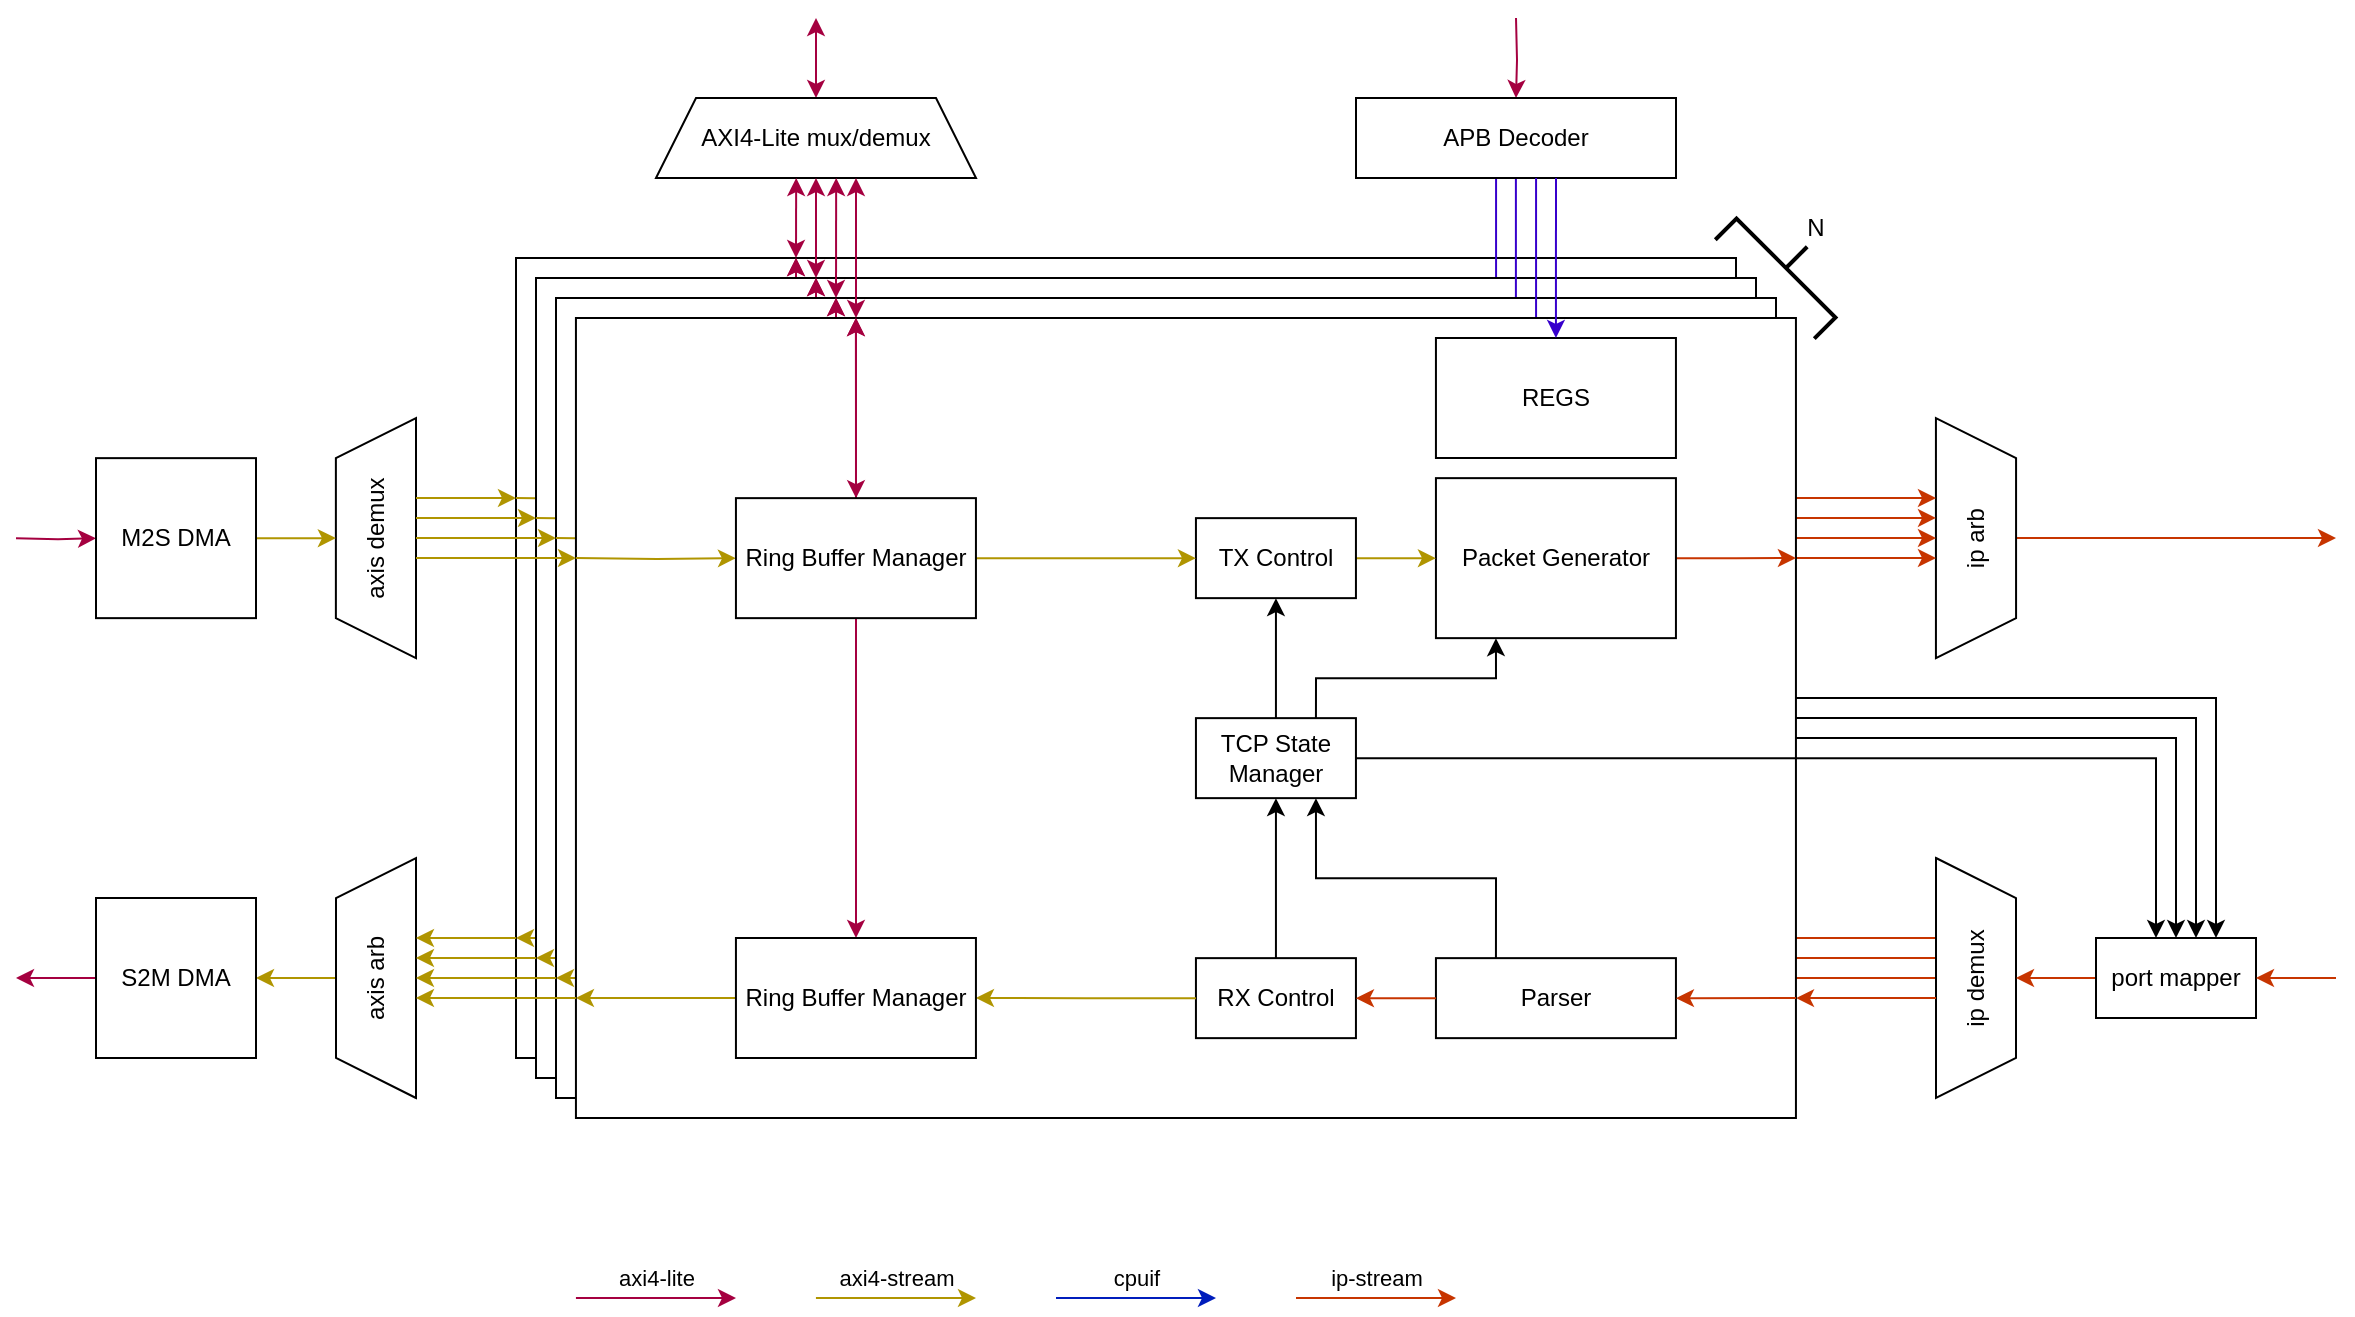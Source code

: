 <mxfile version="21.2.8" type="device">
  <diagram name="Page-1" id="8lX2gjxiGhIz8fm0OWgg">
    <mxGraphModel dx="2048" dy="822" grid="1" gridSize="10" guides="1" tooltips="1" connect="1" arrows="1" fold="1" page="1" pageScale="1" pageWidth="850" pageHeight="1100" math="0" shadow="0">
      <root>
        <mxCell id="0" />
        <mxCell id="1" parent="0" />
        <mxCell id="hUmURhrymKCytomf8O3q-317" value="" style="group;fillColor=default;" parent="1" vertex="1" connectable="0">
          <mxGeometry x="130" y="200" width="610" height="400" as="geometry" />
        </mxCell>
        <mxCell id="hUmURhrymKCytomf8O3q-318" value="" style="group;strokeColor=default;fillColor=none;container=0;" parent="hUmURhrymKCytomf8O3q-317" vertex="1" connectable="0">
          <mxGeometry width="610" height="400" as="geometry" />
        </mxCell>
        <mxCell id="hUmURhrymKCytomf8O3q-319" style="edgeStyle=orthogonalEdgeStyle;rounded=0;orthogonalLoop=1;jettySize=auto;html=1;fillColor=#d80073;strokeColor=#A50040;startArrow=classic;startFill=1;" parent="hUmURhrymKCytomf8O3q-317" source="hUmURhrymKCytomf8O3q-340" edge="1">
          <mxGeometry relative="1" as="geometry">
            <mxPoint x="140" as="targetPoint" />
          </mxGeometry>
        </mxCell>
        <mxCell id="hUmURhrymKCytomf8O3q-320" style="edgeStyle=orthogonalEdgeStyle;rounded=0;orthogonalLoop=1;jettySize=auto;html=1;fillColor=#d80073;strokeColor=#A50040;startArrow=classic;startFill=1;" parent="hUmURhrymKCytomf8O3q-317" source="hUmURhrymKCytomf8O3q-339" edge="1">
          <mxGeometry relative="1" as="geometry">
            <mxPoint x="140" as="targetPoint" />
            <Array as="points">
              <mxPoint x="140" y="110" />
              <mxPoint x="140" y="110" />
            </Array>
          </mxGeometry>
        </mxCell>
        <mxCell id="hUmURhrymKCytomf8O3q-321" style="edgeStyle=orthogonalEdgeStyle;rounded=0;orthogonalLoop=1;jettySize=auto;html=1;fillColor=#e3c800;strokeColor=#B09500;" parent="hUmURhrymKCytomf8O3q-317" target="hUmURhrymKCytomf8O3q-340" edge="1">
          <mxGeometry relative="1" as="geometry">
            <mxPoint y="120" as="sourcePoint" />
          </mxGeometry>
        </mxCell>
        <mxCell id="hUmURhrymKCytomf8O3q-322" style="edgeStyle=orthogonalEdgeStyle;rounded=0;orthogonalLoop=1;jettySize=auto;html=1;fillColor=#e3c800;strokeColor=#B09500;" parent="hUmURhrymKCytomf8O3q-317" source="hUmURhrymKCytomf8O3q-339" edge="1">
          <mxGeometry relative="1" as="geometry">
            <mxPoint y="340" as="targetPoint" />
          </mxGeometry>
        </mxCell>
        <mxCell id="hUmURhrymKCytomf8O3q-323" style="edgeStyle=orthogonalEdgeStyle;rounded=0;orthogonalLoop=1;jettySize=auto;html=1;fillColor=#fa6800;strokeColor=#C73500;movable=1;resizable=1;rotatable=1;deletable=1;editable=1;locked=0;connectable=1;" parent="hUmURhrymKCytomf8O3q-317" source="hUmURhrymKCytomf8O3q-324" edge="1">
          <mxGeometry relative="1" as="geometry">
            <mxPoint x="610" y="120" as="targetPoint" />
          </mxGeometry>
        </mxCell>
        <mxCell id="hUmURhrymKCytomf8O3q-324" value="Packet Generator" style="rounded=0;whiteSpace=wrap;html=1;movable=1;resizable=1;rotatable=1;deletable=1;editable=1;locked=0;connectable=1;container=0;" parent="hUmURhrymKCytomf8O3q-317" vertex="1">
          <mxGeometry x="430" y="80.07" width="120" height="80" as="geometry" />
        </mxCell>
        <mxCell id="hUmURhrymKCytomf8O3q-325" value="" style="edgeStyle=orthogonalEdgeStyle;rounded=0;orthogonalLoop=1;jettySize=auto;html=1;fillColor=#e3c800;strokeColor=#B09500;movable=1;resizable=1;rotatable=1;deletable=1;editable=1;locked=0;connectable=1;" parent="hUmURhrymKCytomf8O3q-317" source="hUmURhrymKCytomf8O3q-326" target="hUmURhrymKCytomf8O3q-324" edge="1">
          <mxGeometry relative="1" as="geometry" />
        </mxCell>
        <mxCell id="hUmURhrymKCytomf8O3q-326" value="TX Control" style="rounded=0;whiteSpace=wrap;html=1;movable=1;resizable=1;rotatable=1;deletable=1;editable=1;locked=0;connectable=1;container=0;" parent="hUmURhrymKCytomf8O3q-317" vertex="1">
          <mxGeometry x="310" y="100.07" width="80" height="40" as="geometry" />
        </mxCell>
        <mxCell id="hUmURhrymKCytomf8O3q-327" value="" style="edgeStyle=orthogonalEdgeStyle;rounded=0;orthogonalLoop=1;jettySize=auto;html=1;fillColor=#e3c800;strokeColor=#B09500;movable=1;resizable=1;rotatable=1;deletable=1;editable=1;locked=0;connectable=1;exitX=1;exitY=0.5;exitDx=0;exitDy=0;" parent="hUmURhrymKCytomf8O3q-317" source="hUmURhrymKCytomf8O3q-340" target="hUmURhrymKCytomf8O3q-326" edge="1">
          <mxGeometry relative="1" as="geometry">
            <mxPoint x="270.0" y="120.07" as="sourcePoint" />
          </mxGeometry>
        </mxCell>
        <mxCell id="hUmURhrymKCytomf8O3q-328" style="edgeStyle=orthogonalEdgeStyle;rounded=0;orthogonalLoop=1;jettySize=auto;html=1;entryX=0.5;entryY=1;entryDx=0;entryDy=0;movable=1;resizable=1;rotatable=1;deletable=1;editable=1;locked=0;connectable=1;" parent="hUmURhrymKCytomf8O3q-317" source="hUmURhrymKCytomf8O3q-330" target="hUmURhrymKCytomf8O3q-326" edge="1">
          <mxGeometry relative="1" as="geometry" />
        </mxCell>
        <mxCell id="hUmURhrymKCytomf8O3q-329" style="edgeStyle=orthogonalEdgeStyle;rounded=0;orthogonalLoop=1;jettySize=auto;html=1;exitX=0.75;exitY=0;exitDx=0;exitDy=0;entryX=0.25;entryY=1;entryDx=0;entryDy=0;movable=1;resizable=1;rotatable=1;deletable=1;editable=1;locked=0;connectable=1;" parent="hUmURhrymKCytomf8O3q-317" source="hUmURhrymKCytomf8O3q-330" target="hUmURhrymKCytomf8O3q-324" edge="1">
          <mxGeometry relative="1" as="geometry" />
        </mxCell>
        <mxCell id="hUmURhrymKCytomf8O3q-330" value="TCP State Manager" style="rounded=0;whiteSpace=wrap;html=1;movable=1;resizable=1;rotatable=1;deletable=1;editable=1;locked=0;connectable=1;container=0;" parent="hUmURhrymKCytomf8O3q-317" vertex="1">
          <mxGeometry x="310" y="200.07" width="80" height="40" as="geometry" />
        </mxCell>
        <mxCell id="hUmURhrymKCytomf8O3q-331" style="edgeStyle=orthogonalEdgeStyle;rounded=0;orthogonalLoop=1;jettySize=auto;html=1;exitX=0.25;exitY=0;exitDx=0;exitDy=0;entryX=1;entryY=0.5;entryDx=0;entryDy=0;movable=1;resizable=1;rotatable=1;deletable=1;editable=1;locked=0;connectable=1;" parent="hUmURhrymKCytomf8O3q-317" source="hUmURhrymKCytomf8O3q-332" target="hUmURhrymKCytomf8O3q-330" edge="1">
          <mxGeometry relative="1" as="geometry" />
        </mxCell>
        <mxCell id="hUmURhrymKCytomf8O3q-332" value="Parser" style="rounded=0;whiteSpace=wrap;html=1;movable=1;resizable=1;rotatable=1;deletable=1;editable=1;locked=0;connectable=1;container=0;" parent="hUmURhrymKCytomf8O3q-317" vertex="1">
          <mxGeometry x="430" y="320.07" width="120" height="40" as="geometry" />
        </mxCell>
        <mxCell id="hUmURhrymKCytomf8O3q-333" value="" style="endArrow=classic;html=1;rounded=0;entryX=1;entryY=0.5;entryDx=0;entryDy=0;fillColor=#fa6800;strokeColor=#C73500;movable=1;resizable=1;rotatable=1;deletable=1;editable=1;locked=0;connectable=1;" parent="hUmURhrymKCytomf8O3q-317" target="hUmURhrymKCytomf8O3q-332" edge="1">
          <mxGeometry width="50" height="50" relative="1" as="geometry">
            <mxPoint x="610" y="340" as="sourcePoint" />
            <mxPoint x="530" y="180.07" as="targetPoint" />
          </mxGeometry>
        </mxCell>
        <mxCell id="hUmURhrymKCytomf8O3q-334" style="edgeStyle=orthogonalEdgeStyle;rounded=0;orthogonalLoop=1;jettySize=auto;html=1;entryX=0.5;entryY=1;entryDx=0;entryDy=0;movable=1;resizable=1;rotatable=1;deletable=1;editable=1;locked=0;connectable=1;" parent="hUmURhrymKCytomf8O3q-317" source="hUmURhrymKCytomf8O3q-335" target="hUmURhrymKCytomf8O3q-330" edge="1">
          <mxGeometry relative="1" as="geometry" />
        </mxCell>
        <mxCell id="hUmURhrymKCytomf8O3q-335" value="RX Control" style="rounded=0;whiteSpace=wrap;html=1;movable=1;resizable=1;rotatable=1;deletable=1;editable=1;locked=0;connectable=1;container=0;" parent="hUmURhrymKCytomf8O3q-317" vertex="1">
          <mxGeometry x="310" y="320.07" width="80" height="40" as="geometry" />
        </mxCell>
        <mxCell id="hUmURhrymKCytomf8O3q-336" value="" style="edgeStyle=orthogonalEdgeStyle;rounded=0;orthogonalLoop=1;jettySize=auto;html=1;fillColor=#fa6800;strokeColor=#C73500;movable=1;resizable=1;rotatable=1;deletable=1;editable=1;locked=0;connectable=1;" parent="hUmURhrymKCytomf8O3q-317" source="hUmURhrymKCytomf8O3q-332" target="hUmURhrymKCytomf8O3q-335" edge="1">
          <mxGeometry relative="1" as="geometry" />
        </mxCell>
        <mxCell id="hUmURhrymKCytomf8O3q-337" value="" style="edgeStyle=orthogonalEdgeStyle;rounded=0;orthogonalLoop=1;jettySize=auto;html=1;fillColor=#e3c800;strokeColor=#B09500;movable=1;resizable=1;rotatable=1;deletable=1;editable=1;locked=0;connectable=1;entryX=1;entryY=0.5;entryDx=0;entryDy=0;" parent="hUmURhrymKCytomf8O3q-317" source="hUmURhrymKCytomf8O3q-335" target="hUmURhrymKCytomf8O3q-339" edge="1">
          <mxGeometry relative="1" as="geometry">
            <mxPoint x="270.0" y="340.07" as="targetPoint" />
          </mxGeometry>
        </mxCell>
        <mxCell id="hUmURhrymKCytomf8O3q-338" value="REGS" style="rounded=0;whiteSpace=wrap;html=1;movable=1;resizable=1;rotatable=1;deletable=1;editable=1;locked=0;connectable=1;container=0;" parent="hUmURhrymKCytomf8O3q-317" vertex="1">
          <mxGeometry x="290" y="20.07" width="120" height="60" as="geometry" />
        </mxCell>
        <mxCell id="hUmURhrymKCytomf8O3q-339" value="Ring Buffer Manager" style="rounded=0;whiteSpace=wrap;html=1;container=0;" parent="hUmURhrymKCytomf8O3q-317" vertex="1">
          <mxGeometry x="80" y="310" width="120" height="60" as="geometry" />
        </mxCell>
        <mxCell id="hUmURhrymKCytomf8O3q-340" value="Ring Buffer Manager" style="rounded=0;whiteSpace=wrap;html=1;container=0;" parent="hUmURhrymKCytomf8O3q-317" vertex="1">
          <mxGeometry x="80" y="90.07" width="120" height="60" as="geometry" />
        </mxCell>
        <mxCell id="hUmURhrymKCytomf8O3q-348" style="edgeStyle=orthogonalEdgeStyle;rounded=0;orthogonalLoop=1;jettySize=auto;html=1;entryX=0.625;entryY=1;entryDx=0;entryDy=0;entryPerimeter=0;startArrow=classic;startFill=1;endArrow=none;endFill=0;fillColor=#6a00ff;strokeColor=#3700CC;" parent="1" edge="1">
          <mxGeometry relative="1" as="geometry">
            <mxPoint x="620.03" y="160" as="targetPoint" />
            <mxPoint x="620.03" y="250" as="sourcePoint" />
          </mxGeometry>
        </mxCell>
        <mxCell id="hUmURhrymKCytomf8O3q-293" value="" style="group;fillColor=default;" parent="1" vertex="1" connectable="0">
          <mxGeometry x="140" y="210" width="610" height="400" as="geometry" />
        </mxCell>
        <mxCell id="hUmURhrymKCytomf8O3q-294" value="" style="group;strokeColor=default;fillColor=none;container=0;" parent="hUmURhrymKCytomf8O3q-293" vertex="1" connectable="0">
          <mxGeometry width="610" height="400" as="geometry" />
        </mxCell>
        <mxCell id="hUmURhrymKCytomf8O3q-295" style="edgeStyle=orthogonalEdgeStyle;rounded=0;orthogonalLoop=1;jettySize=auto;html=1;fillColor=#d80073;strokeColor=#A50040;startArrow=classic;startFill=1;" parent="hUmURhrymKCytomf8O3q-293" source="hUmURhrymKCytomf8O3q-316" edge="1">
          <mxGeometry relative="1" as="geometry">
            <mxPoint x="140" as="targetPoint" />
          </mxGeometry>
        </mxCell>
        <mxCell id="hUmURhrymKCytomf8O3q-296" style="edgeStyle=orthogonalEdgeStyle;rounded=0;orthogonalLoop=1;jettySize=auto;html=1;fillColor=#d80073;strokeColor=#A50040;startArrow=classic;startFill=1;" parent="hUmURhrymKCytomf8O3q-293" source="hUmURhrymKCytomf8O3q-315" edge="1">
          <mxGeometry relative="1" as="geometry">
            <mxPoint x="140" as="targetPoint" />
            <Array as="points">
              <mxPoint x="140" y="110" />
              <mxPoint x="140" y="110" />
            </Array>
          </mxGeometry>
        </mxCell>
        <mxCell id="hUmURhrymKCytomf8O3q-297" style="edgeStyle=orthogonalEdgeStyle;rounded=0;orthogonalLoop=1;jettySize=auto;html=1;fillColor=#e3c800;strokeColor=#B09500;" parent="hUmURhrymKCytomf8O3q-293" target="hUmURhrymKCytomf8O3q-316" edge="1">
          <mxGeometry relative="1" as="geometry">
            <mxPoint y="120" as="sourcePoint" />
          </mxGeometry>
        </mxCell>
        <mxCell id="hUmURhrymKCytomf8O3q-298" style="edgeStyle=orthogonalEdgeStyle;rounded=0;orthogonalLoop=1;jettySize=auto;html=1;fillColor=#e3c800;strokeColor=#B09500;" parent="hUmURhrymKCytomf8O3q-293" source="hUmURhrymKCytomf8O3q-315" edge="1">
          <mxGeometry relative="1" as="geometry">
            <mxPoint y="340" as="targetPoint" />
          </mxGeometry>
        </mxCell>
        <mxCell id="hUmURhrymKCytomf8O3q-299" style="edgeStyle=orthogonalEdgeStyle;rounded=0;orthogonalLoop=1;jettySize=auto;html=1;fillColor=#fa6800;strokeColor=#C73500;movable=1;resizable=1;rotatable=1;deletable=1;editable=1;locked=0;connectable=1;" parent="hUmURhrymKCytomf8O3q-293" source="hUmURhrymKCytomf8O3q-300" edge="1">
          <mxGeometry relative="1" as="geometry">
            <mxPoint x="610" y="120" as="targetPoint" />
          </mxGeometry>
        </mxCell>
        <mxCell id="hUmURhrymKCytomf8O3q-300" value="Packet Generator" style="rounded=0;whiteSpace=wrap;html=1;movable=1;resizable=1;rotatable=1;deletable=1;editable=1;locked=0;connectable=1;container=0;" parent="hUmURhrymKCytomf8O3q-293" vertex="1">
          <mxGeometry x="430" y="80.07" width="120" height="80" as="geometry" />
        </mxCell>
        <mxCell id="hUmURhrymKCytomf8O3q-301" value="" style="edgeStyle=orthogonalEdgeStyle;rounded=0;orthogonalLoop=1;jettySize=auto;html=1;fillColor=#e3c800;strokeColor=#B09500;movable=1;resizable=1;rotatable=1;deletable=1;editable=1;locked=0;connectable=1;" parent="hUmURhrymKCytomf8O3q-293" source="hUmURhrymKCytomf8O3q-302" target="hUmURhrymKCytomf8O3q-300" edge="1">
          <mxGeometry relative="1" as="geometry" />
        </mxCell>
        <mxCell id="hUmURhrymKCytomf8O3q-302" value="TX Control" style="rounded=0;whiteSpace=wrap;html=1;movable=1;resizable=1;rotatable=1;deletable=1;editable=1;locked=0;connectable=1;container=0;" parent="hUmURhrymKCytomf8O3q-293" vertex="1">
          <mxGeometry x="310" y="100.07" width="80" height="40" as="geometry" />
        </mxCell>
        <mxCell id="hUmURhrymKCytomf8O3q-303" value="" style="edgeStyle=orthogonalEdgeStyle;rounded=0;orthogonalLoop=1;jettySize=auto;html=1;fillColor=#e3c800;strokeColor=#B09500;movable=1;resizable=1;rotatable=1;deletable=1;editable=1;locked=0;connectable=1;exitX=1;exitY=0.5;exitDx=0;exitDy=0;" parent="hUmURhrymKCytomf8O3q-293" source="hUmURhrymKCytomf8O3q-316" target="hUmURhrymKCytomf8O3q-302" edge="1">
          <mxGeometry relative="1" as="geometry">
            <mxPoint x="270.0" y="120.07" as="sourcePoint" />
          </mxGeometry>
        </mxCell>
        <mxCell id="hUmURhrymKCytomf8O3q-304" style="edgeStyle=orthogonalEdgeStyle;rounded=0;orthogonalLoop=1;jettySize=auto;html=1;entryX=0.5;entryY=1;entryDx=0;entryDy=0;movable=1;resizable=1;rotatable=1;deletable=1;editable=1;locked=0;connectable=1;" parent="hUmURhrymKCytomf8O3q-293" source="hUmURhrymKCytomf8O3q-306" target="hUmURhrymKCytomf8O3q-302" edge="1">
          <mxGeometry relative="1" as="geometry" />
        </mxCell>
        <mxCell id="hUmURhrymKCytomf8O3q-305" style="edgeStyle=orthogonalEdgeStyle;rounded=0;orthogonalLoop=1;jettySize=auto;html=1;exitX=0.75;exitY=0;exitDx=0;exitDy=0;entryX=0.25;entryY=1;entryDx=0;entryDy=0;movable=1;resizable=1;rotatable=1;deletable=1;editable=1;locked=0;connectable=1;" parent="hUmURhrymKCytomf8O3q-293" source="hUmURhrymKCytomf8O3q-306" target="hUmURhrymKCytomf8O3q-300" edge="1">
          <mxGeometry relative="1" as="geometry" />
        </mxCell>
        <mxCell id="hUmURhrymKCytomf8O3q-306" value="TCP State Manager" style="rounded=0;whiteSpace=wrap;html=1;movable=1;resizable=1;rotatable=1;deletable=1;editable=1;locked=0;connectable=1;container=0;" parent="hUmURhrymKCytomf8O3q-293" vertex="1">
          <mxGeometry x="310" y="200.07" width="80" height="40" as="geometry" />
        </mxCell>
        <mxCell id="hUmURhrymKCytomf8O3q-307" style="edgeStyle=orthogonalEdgeStyle;rounded=0;orthogonalLoop=1;jettySize=auto;html=1;exitX=0.25;exitY=0;exitDx=0;exitDy=0;entryX=1;entryY=0.5;entryDx=0;entryDy=0;movable=1;resizable=1;rotatable=1;deletable=1;editable=1;locked=0;connectable=1;" parent="hUmURhrymKCytomf8O3q-293" source="hUmURhrymKCytomf8O3q-308" target="hUmURhrymKCytomf8O3q-306" edge="1">
          <mxGeometry relative="1" as="geometry" />
        </mxCell>
        <mxCell id="hUmURhrymKCytomf8O3q-308" value="Parser" style="rounded=0;whiteSpace=wrap;html=1;movable=1;resizable=1;rotatable=1;deletable=1;editable=1;locked=0;connectable=1;container=0;" parent="hUmURhrymKCytomf8O3q-293" vertex="1">
          <mxGeometry x="430" y="320.07" width="120" height="40" as="geometry" />
        </mxCell>
        <mxCell id="hUmURhrymKCytomf8O3q-309" value="" style="endArrow=classic;html=1;rounded=0;entryX=1;entryY=0.5;entryDx=0;entryDy=0;fillColor=#fa6800;strokeColor=#C73500;movable=1;resizable=1;rotatable=1;deletable=1;editable=1;locked=0;connectable=1;" parent="hUmURhrymKCytomf8O3q-293" target="hUmURhrymKCytomf8O3q-308" edge="1">
          <mxGeometry width="50" height="50" relative="1" as="geometry">
            <mxPoint x="610" y="340" as="sourcePoint" />
            <mxPoint x="530" y="180.07" as="targetPoint" />
          </mxGeometry>
        </mxCell>
        <mxCell id="hUmURhrymKCytomf8O3q-310" style="edgeStyle=orthogonalEdgeStyle;rounded=0;orthogonalLoop=1;jettySize=auto;html=1;entryX=0.5;entryY=1;entryDx=0;entryDy=0;movable=1;resizable=1;rotatable=1;deletable=1;editable=1;locked=0;connectable=1;" parent="hUmURhrymKCytomf8O3q-293" source="hUmURhrymKCytomf8O3q-311" target="hUmURhrymKCytomf8O3q-306" edge="1">
          <mxGeometry relative="1" as="geometry" />
        </mxCell>
        <mxCell id="hUmURhrymKCytomf8O3q-311" value="RX Control" style="rounded=0;whiteSpace=wrap;html=1;movable=1;resizable=1;rotatable=1;deletable=1;editable=1;locked=0;connectable=1;container=0;" parent="hUmURhrymKCytomf8O3q-293" vertex="1">
          <mxGeometry x="310" y="320.07" width="80" height="40" as="geometry" />
        </mxCell>
        <mxCell id="hUmURhrymKCytomf8O3q-312" value="" style="edgeStyle=orthogonalEdgeStyle;rounded=0;orthogonalLoop=1;jettySize=auto;html=1;fillColor=#fa6800;strokeColor=#C73500;movable=1;resizable=1;rotatable=1;deletable=1;editable=1;locked=0;connectable=1;" parent="hUmURhrymKCytomf8O3q-293" source="hUmURhrymKCytomf8O3q-308" target="hUmURhrymKCytomf8O3q-311" edge="1">
          <mxGeometry relative="1" as="geometry" />
        </mxCell>
        <mxCell id="hUmURhrymKCytomf8O3q-313" value="" style="edgeStyle=orthogonalEdgeStyle;rounded=0;orthogonalLoop=1;jettySize=auto;html=1;fillColor=#e3c800;strokeColor=#B09500;movable=1;resizable=1;rotatable=1;deletable=1;editable=1;locked=0;connectable=1;entryX=1;entryY=0.5;entryDx=0;entryDy=0;" parent="hUmURhrymKCytomf8O3q-293" source="hUmURhrymKCytomf8O3q-311" target="hUmURhrymKCytomf8O3q-315" edge="1">
          <mxGeometry relative="1" as="geometry">
            <mxPoint x="270.0" y="340.07" as="targetPoint" />
          </mxGeometry>
        </mxCell>
        <mxCell id="hUmURhrymKCytomf8O3q-314" value="REGS" style="rounded=0;whiteSpace=wrap;html=1;movable=1;resizable=1;rotatable=1;deletable=1;editable=1;locked=0;connectable=1;container=0;" parent="hUmURhrymKCytomf8O3q-293" vertex="1">
          <mxGeometry x="290" y="20.07" width="120" height="60" as="geometry" />
        </mxCell>
        <mxCell id="hUmURhrymKCytomf8O3q-315" value="Ring Buffer Manager" style="rounded=0;whiteSpace=wrap;html=1;container=0;" parent="hUmURhrymKCytomf8O3q-293" vertex="1">
          <mxGeometry x="80" y="310" width="120" height="60" as="geometry" />
        </mxCell>
        <mxCell id="hUmURhrymKCytomf8O3q-316" value="Ring Buffer Manager" style="rounded=0;whiteSpace=wrap;html=1;container=0;" parent="hUmURhrymKCytomf8O3q-293" vertex="1">
          <mxGeometry x="80" y="90.07" width="120" height="60" as="geometry" />
        </mxCell>
        <mxCell id="hUmURhrymKCytomf8O3q-347" style="edgeStyle=orthogonalEdgeStyle;rounded=0;orthogonalLoop=1;jettySize=auto;html=1;entryX=0.625;entryY=1;entryDx=0;entryDy=0;entryPerimeter=0;startArrow=classic;startFill=1;endArrow=none;endFill=0;fillColor=#6a00ff;strokeColor=#3700CC;" parent="1" edge="1">
          <mxGeometry relative="1" as="geometry">
            <mxPoint x="629.95" y="160" as="targetPoint" />
            <mxPoint x="629.95" y="250" as="sourcePoint" />
          </mxGeometry>
        </mxCell>
        <mxCell id="hUmURhrymKCytomf8O3q-269" value="" style="group;fillColor=default;" parent="1" vertex="1" connectable="0">
          <mxGeometry x="150" y="220" width="610" height="400" as="geometry" />
        </mxCell>
        <mxCell id="hUmURhrymKCytomf8O3q-270" value="" style="group;strokeColor=default;fillColor=none;container=0;" parent="hUmURhrymKCytomf8O3q-269" vertex="1" connectable="0">
          <mxGeometry width="610" height="400" as="geometry" />
        </mxCell>
        <mxCell id="hUmURhrymKCytomf8O3q-271" style="edgeStyle=orthogonalEdgeStyle;rounded=0;orthogonalLoop=1;jettySize=auto;html=1;fillColor=#d80073;strokeColor=#A50040;startArrow=classic;startFill=1;" parent="hUmURhrymKCytomf8O3q-269" source="hUmURhrymKCytomf8O3q-292" edge="1">
          <mxGeometry relative="1" as="geometry">
            <mxPoint x="140" as="targetPoint" />
          </mxGeometry>
        </mxCell>
        <mxCell id="hUmURhrymKCytomf8O3q-272" style="edgeStyle=orthogonalEdgeStyle;rounded=0;orthogonalLoop=1;jettySize=auto;html=1;fillColor=#d80073;strokeColor=#A50040;startArrow=classic;startFill=1;" parent="hUmURhrymKCytomf8O3q-269" source="hUmURhrymKCytomf8O3q-291" edge="1">
          <mxGeometry relative="1" as="geometry">
            <mxPoint x="140" as="targetPoint" />
            <Array as="points">
              <mxPoint x="140" y="110" />
              <mxPoint x="140" y="110" />
            </Array>
          </mxGeometry>
        </mxCell>
        <mxCell id="hUmURhrymKCytomf8O3q-273" style="edgeStyle=orthogonalEdgeStyle;rounded=0;orthogonalLoop=1;jettySize=auto;html=1;fillColor=#e3c800;strokeColor=#B09500;" parent="hUmURhrymKCytomf8O3q-269" target="hUmURhrymKCytomf8O3q-292" edge="1">
          <mxGeometry relative="1" as="geometry">
            <mxPoint y="120" as="sourcePoint" />
          </mxGeometry>
        </mxCell>
        <mxCell id="hUmURhrymKCytomf8O3q-274" style="edgeStyle=orthogonalEdgeStyle;rounded=0;orthogonalLoop=1;jettySize=auto;html=1;fillColor=#e3c800;strokeColor=#B09500;" parent="hUmURhrymKCytomf8O3q-269" source="hUmURhrymKCytomf8O3q-291" edge="1">
          <mxGeometry relative="1" as="geometry">
            <mxPoint y="340" as="targetPoint" />
          </mxGeometry>
        </mxCell>
        <mxCell id="hUmURhrymKCytomf8O3q-275" style="edgeStyle=orthogonalEdgeStyle;rounded=0;orthogonalLoop=1;jettySize=auto;html=1;fillColor=#fa6800;strokeColor=#C73500;movable=1;resizable=1;rotatable=1;deletable=1;editable=1;locked=0;connectable=1;" parent="hUmURhrymKCytomf8O3q-269" source="hUmURhrymKCytomf8O3q-276" edge="1">
          <mxGeometry relative="1" as="geometry">
            <mxPoint x="610" y="120" as="targetPoint" />
          </mxGeometry>
        </mxCell>
        <mxCell id="hUmURhrymKCytomf8O3q-276" value="Packet Generator" style="rounded=0;whiteSpace=wrap;html=1;movable=1;resizable=1;rotatable=1;deletable=1;editable=1;locked=0;connectable=1;container=0;" parent="hUmURhrymKCytomf8O3q-269" vertex="1">
          <mxGeometry x="430" y="80.07" width="120" height="80" as="geometry" />
        </mxCell>
        <mxCell id="hUmURhrymKCytomf8O3q-277" value="" style="edgeStyle=orthogonalEdgeStyle;rounded=0;orthogonalLoop=1;jettySize=auto;html=1;fillColor=#e3c800;strokeColor=#B09500;movable=1;resizable=1;rotatable=1;deletable=1;editable=1;locked=0;connectable=1;" parent="hUmURhrymKCytomf8O3q-269" source="hUmURhrymKCytomf8O3q-278" target="hUmURhrymKCytomf8O3q-276" edge="1">
          <mxGeometry relative="1" as="geometry" />
        </mxCell>
        <mxCell id="hUmURhrymKCytomf8O3q-278" value="TX Control" style="rounded=0;whiteSpace=wrap;html=1;movable=1;resizable=1;rotatable=1;deletable=1;editable=1;locked=0;connectable=1;container=0;" parent="hUmURhrymKCytomf8O3q-269" vertex="1">
          <mxGeometry x="310" y="100.07" width="80" height="40" as="geometry" />
        </mxCell>
        <mxCell id="hUmURhrymKCytomf8O3q-279" value="" style="edgeStyle=orthogonalEdgeStyle;rounded=0;orthogonalLoop=1;jettySize=auto;html=1;fillColor=#e3c800;strokeColor=#B09500;movable=1;resizable=1;rotatable=1;deletable=1;editable=1;locked=0;connectable=1;exitX=1;exitY=0.5;exitDx=0;exitDy=0;" parent="hUmURhrymKCytomf8O3q-269" source="hUmURhrymKCytomf8O3q-292" target="hUmURhrymKCytomf8O3q-278" edge="1">
          <mxGeometry relative="1" as="geometry">
            <mxPoint x="270.0" y="120.07" as="sourcePoint" />
          </mxGeometry>
        </mxCell>
        <mxCell id="hUmURhrymKCytomf8O3q-280" style="edgeStyle=orthogonalEdgeStyle;rounded=0;orthogonalLoop=1;jettySize=auto;html=1;entryX=0.5;entryY=1;entryDx=0;entryDy=0;movable=1;resizable=1;rotatable=1;deletable=1;editable=1;locked=0;connectable=1;" parent="hUmURhrymKCytomf8O3q-269" source="hUmURhrymKCytomf8O3q-282" target="hUmURhrymKCytomf8O3q-278" edge="1">
          <mxGeometry relative="1" as="geometry" />
        </mxCell>
        <mxCell id="hUmURhrymKCytomf8O3q-281" style="edgeStyle=orthogonalEdgeStyle;rounded=0;orthogonalLoop=1;jettySize=auto;html=1;exitX=0.75;exitY=0;exitDx=0;exitDy=0;entryX=0.25;entryY=1;entryDx=0;entryDy=0;movable=1;resizable=1;rotatable=1;deletable=1;editable=1;locked=0;connectable=1;" parent="hUmURhrymKCytomf8O3q-269" source="hUmURhrymKCytomf8O3q-282" target="hUmURhrymKCytomf8O3q-276" edge="1">
          <mxGeometry relative="1" as="geometry" />
        </mxCell>
        <mxCell id="hUmURhrymKCytomf8O3q-282" value="TCP State Manager" style="rounded=0;whiteSpace=wrap;html=1;movable=1;resizable=1;rotatable=1;deletable=1;editable=1;locked=0;connectable=1;container=0;" parent="hUmURhrymKCytomf8O3q-269" vertex="1">
          <mxGeometry x="310" y="200.07" width="80" height="40" as="geometry" />
        </mxCell>
        <mxCell id="hUmURhrymKCytomf8O3q-283" style="edgeStyle=orthogonalEdgeStyle;rounded=0;orthogonalLoop=1;jettySize=auto;html=1;exitX=0.25;exitY=0;exitDx=0;exitDy=0;entryX=1;entryY=0.5;entryDx=0;entryDy=0;movable=1;resizable=1;rotatable=1;deletable=1;editable=1;locked=0;connectable=1;" parent="hUmURhrymKCytomf8O3q-269" source="hUmURhrymKCytomf8O3q-284" target="hUmURhrymKCytomf8O3q-282" edge="1">
          <mxGeometry relative="1" as="geometry" />
        </mxCell>
        <mxCell id="hUmURhrymKCytomf8O3q-284" value="Parser" style="rounded=0;whiteSpace=wrap;html=1;movable=1;resizable=1;rotatable=1;deletable=1;editable=1;locked=0;connectable=1;container=0;" parent="hUmURhrymKCytomf8O3q-269" vertex="1">
          <mxGeometry x="430" y="320.07" width="120" height="40" as="geometry" />
        </mxCell>
        <mxCell id="hUmURhrymKCytomf8O3q-285" value="" style="endArrow=classic;html=1;rounded=0;entryX=1;entryY=0.5;entryDx=0;entryDy=0;fillColor=#fa6800;strokeColor=#C73500;movable=1;resizable=1;rotatable=1;deletable=1;editable=1;locked=0;connectable=1;" parent="hUmURhrymKCytomf8O3q-269" target="hUmURhrymKCytomf8O3q-284" edge="1">
          <mxGeometry width="50" height="50" relative="1" as="geometry">
            <mxPoint x="610" y="340" as="sourcePoint" />
            <mxPoint x="530" y="180.07" as="targetPoint" />
          </mxGeometry>
        </mxCell>
        <mxCell id="hUmURhrymKCytomf8O3q-286" style="edgeStyle=orthogonalEdgeStyle;rounded=0;orthogonalLoop=1;jettySize=auto;html=1;entryX=0.5;entryY=1;entryDx=0;entryDy=0;movable=1;resizable=1;rotatable=1;deletable=1;editable=1;locked=0;connectable=1;" parent="hUmURhrymKCytomf8O3q-269" source="hUmURhrymKCytomf8O3q-287" target="hUmURhrymKCytomf8O3q-282" edge="1">
          <mxGeometry relative="1" as="geometry" />
        </mxCell>
        <mxCell id="hUmURhrymKCytomf8O3q-287" value="RX Control" style="rounded=0;whiteSpace=wrap;html=1;movable=1;resizable=1;rotatable=1;deletable=1;editable=1;locked=0;connectable=1;container=0;" parent="hUmURhrymKCytomf8O3q-269" vertex="1">
          <mxGeometry x="310" y="320.07" width="80" height="40" as="geometry" />
        </mxCell>
        <mxCell id="hUmURhrymKCytomf8O3q-288" value="" style="edgeStyle=orthogonalEdgeStyle;rounded=0;orthogonalLoop=1;jettySize=auto;html=1;fillColor=#fa6800;strokeColor=#C73500;movable=1;resizable=1;rotatable=1;deletable=1;editable=1;locked=0;connectable=1;" parent="hUmURhrymKCytomf8O3q-269" source="hUmURhrymKCytomf8O3q-284" target="hUmURhrymKCytomf8O3q-287" edge="1">
          <mxGeometry relative="1" as="geometry" />
        </mxCell>
        <mxCell id="hUmURhrymKCytomf8O3q-289" value="" style="edgeStyle=orthogonalEdgeStyle;rounded=0;orthogonalLoop=1;jettySize=auto;html=1;fillColor=#e3c800;strokeColor=#B09500;movable=1;resizable=1;rotatable=1;deletable=1;editable=1;locked=0;connectable=1;entryX=1;entryY=0.5;entryDx=0;entryDy=0;" parent="hUmURhrymKCytomf8O3q-269" source="hUmURhrymKCytomf8O3q-287" target="hUmURhrymKCytomf8O3q-291" edge="1">
          <mxGeometry relative="1" as="geometry">
            <mxPoint x="270.0" y="340.07" as="targetPoint" />
          </mxGeometry>
        </mxCell>
        <mxCell id="hUmURhrymKCytomf8O3q-290" value="REGS" style="rounded=0;whiteSpace=wrap;html=1;movable=1;resizable=1;rotatable=1;deletable=1;editable=1;locked=0;connectable=1;container=0;" parent="hUmURhrymKCytomf8O3q-269" vertex="1">
          <mxGeometry x="290" y="20.07" width="120" height="60" as="geometry" />
        </mxCell>
        <mxCell id="hUmURhrymKCytomf8O3q-291" value="Ring Buffer Manager" style="rounded=0;whiteSpace=wrap;html=1;container=0;" parent="hUmURhrymKCytomf8O3q-269" vertex="1">
          <mxGeometry x="80" y="310" width="120" height="60" as="geometry" />
        </mxCell>
        <mxCell id="hUmURhrymKCytomf8O3q-292" value="Ring Buffer Manager" style="rounded=0;whiteSpace=wrap;html=1;container=0;" parent="hUmURhrymKCytomf8O3q-269" vertex="1">
          <mxGeometry x="80" y="90.07" width="120" height="60" as="geometry" />
        </mxCell>
        <mxCell id="wy1xcPKCa-p-PBI3JPLa-142" value="" style="endArrow=none;html=1;rounded=0;entryX=0.667;entryY=1;entryDx=0;entryDy=0;entryPerimeter=0;startArrow=classic;startFill=1;endFill=0;fillColor=#fa6800;strokeColor=#C73500;exitX=0.333;exitY=0.999;exitDx=0;exitDy=0;exitPerimeter=0;" parent="1" edge="1">
          <mxGeometry width="50" height="50" relative="1" as="geometry">
            <mxPoint x="740.0" y="540.028" as="sourcePoint" />
            <mxPoint x="840.0" y="539.998" as="targetPoint" />
          </mxGeometry>
        </mxCell>
        <mxCell id="wy1xcPKCa-p-PBI3JPLa-143" value="" style="endArrow=none;html=1;rounded=0;entryX=0.584;entryY=1;entryDx=0;entryDy=0;entryPerimeter=0;startArrow=classic;startFill=1;endFill=0;fillColor=#fa6800;strokeColor=#C73500;exitX=0.416;exitY=0.999;exitDx=0;exitDy=0;exitPerimeter=0;" parent="1" edge="1">
          <mxGeometry width="50" height="50" relative="1" as="geometry">
            <mxPoint x="750.0" y="550.028" as="sourcePoint" />
            <mxPoint x="840.0" y="549.998" as="targetPoint" />
          </mxGeometry>
        </mxCell>
        <mxCell id="wy1xcPKCa-p-PBI3JPLa-144" value="" style="endArrow=none;html=1;rounded=0;entryX=0.5;entryY=1;entryDx=0;entryDy=0;startArrow=classic;startFill=1;endFill=0;fillColor=#fa6800;strokeColor=#C73500;" parent="1" edge="1">
          <mxGeometry width="50" height="50" relative="1" as="geometry">
            <mxPoint x="760" y="560" as="sourcePoint" />
            <mxPoint x="840" y="560" as="targetPoint" />
          </mxGeometry>
        </mxCell>
        <mxCell id="hUmURhrymKCytomf8O3q-360" style="edgeStyle=orthogonalEdgeStyle;rounded=0;orthogonalLoop=1;jettySize=auto;html=1;fillColor=#d80073;strokeColor=#A50040;" parent="1" target="wy1xcPKCa-p-PBI3JPLa-122" edge="1">
          <mxGeometry relative="1" as="geometry">
            <mxPoint x="630" y="80" as="sourcePoint" />
          </mxGeometry>
        </mxCell>
        <mxCell id="wy1xcPKCa-p-PBI3JPLa-122" value="APB Decoder" style="rounded=0;whiteSpace=wrap;html=1;" parent="1" vertex="1">
          <mxGeometry x="550" y="120" width="160" height="40" as="geometry" />
        </mxCell>
        <mxCell id="wy1xcPKCa-p-PBI3JPLa-129" value="" style="strokeWidth=2;html=1;shape=mxgraph.flowchart.annotation_2;align=left;labelPosition=right;pointerEvents=1;rotation=135;" parent="1" vertex="1">
          <mxGeometry x="750" y="170" width="30" height="70" as="geometry" />
        </mxCell>
        <mxCell id="wy1xcPKCa-p-PBI3JPLa-130" value="N" style="text;html=1;strokeColor=none;fillColor=none;align=center;verticalAlign=middle;whiteSpace=wrap;rounded=0;" parent="1" vertex="1">
          <mxGeometry x="750" y="170" width="60" height="30" as="geometry" />
        </mxCell>
        <mxCell id="wy1xcPKCa-p-PBI3JPLa-170" style="edgeStyle=orthogonalEdgeStyle;rounded=0;orthogonalLoop=1;jettySize=auto;html=1;fillColor=#fa6800;strokeColor=#C73500;" parent="1" source="wy1xcPKCa-p-PBI3JPLa-132" edge="1">
          <mxGeometry relative="1" as="geometry">
            <mxPoint x="1040" y="340" as="targetPoint" />
          </mxGeometry>
        </mxCell>
        <mxCell id="wy1xcPKCa-p-PBI3JPLa-132" value="ip arb" style="shape=trapezoid;perimeter=trapezoidPerimeter;whiteSpace=wrap;html=1;fixedSize=1;rotation=-90;flipH=1;flipV=1;" parent="1" vertex="1">
          <mxGeometry x="800" y="320.03" width="120" height="40.07" as="geometry" />
        </mxCell>
        <mxCell id="wy1xcPKCa-p-PBI3JPLa-133" value="ip demux" style="shape=trapezoid;perimeter=trapezoidPerimeter;whiteSpace=wrap;html=1;fixedSize=1;rotation=-90;flipH=1;flipV=1;" parent="1" vertex="1">
          <mxGeometry x="800" y="540" width="120" height="40" as="geometry" />
        </mxCell>
        <mxCell id="wy1xcPKCa-p-PBI3JPLa-134" value="" style="endArrow=none;html=1;rounded=0;entryX=0.667;entryY=1;entryDx=0;entryDy=0;entryPerimeter=0;startArrow=classic;startFill=1;endFill=0;fillColor=#fa6800;strokeColor=#C73500;exitX=0.333;exitY=0.999;exitDx=0;exitDy=0;exitPerimeter=0;" parent="1" source="wy1xcPKCa-p-PBI3JPLa-132" edge="1">
          <mxGeometry width="50" height="50" relative="1" as="geometry">
            <mxPoint x="810" y="320.03" as="sourcePoint" />
            <mxPoint x="770" y="320.03" as="targetPoint" />
          </mxGeometry>
        </mxCell>
        <mxCell id="wy1xcPKCa-p-PBI3JPLa-135" value="" style="endArrow=none;html=1;rounded=0;entryX=0.584;entryY=1;entryDx=0;entryDy=0;entryPerimeter=0;startArrow=classic;startFill=1;endFill=0;fillColor=#fa6800;strokeColor=#C73500;exitX=0.416;exitY=0.999;exitDx=0;exitDy=0;exitPerimeter=0;" parent="1" source="wy1xcPKCa-p-PBI3JPLa-132" edge="1">
          <mxGeometry width="50" height="50" relative="1" as="geometry">
            <mxPoint x="820" y="330.03" as="sourcePoint" />
            <mxPoint x="770" y="330.03" as="targetPoint" />
          </mxGeometry>
        </mxCell>
        <mxCell id="wy1xcPKCa-p-PBI3JPLa-136" value="" style="endArrow=none;html=1;rounded=0;entryX=0.5;entryY=1;entryDx=0;entryDy=0;startArrow=classic;startFill=1;endFill=0;fillColor=#fa6800;strokeColor=#C73500;" parent="1" edge="1">
          <mxGeometry width="50" height="50" relative="1" as="geometry">
            <mxPoint x="840" y="340" as="sourcePoint" />
            <mxPoint x="770" y="340.03" as="targetPoint" />
          </mxGeometry>
        </mxCell>
        <mxCell id="wy1xcPKCa-p-PBI3JPLa-137" value="" style="endArrow=none;html=1;rounded=0;entryX=0.417;entryY=1;entryDx=0;entryDy=0;entryPerimeter=0;startArrow=classic;startFill=1;endFill=0;fillColor=#fa6800;strokeColor=#C73500;" parent="1" edge="1">
          <mxGeometry width="50" height="50" relative="1" as="geometry">
            <mxPoint x="840" y="350.03" as="sourcePoint" />
            <mxPoint x="770" y="350.03" as="targetPoint" />
          </mxGeometry>
        </mxCell>
        <mxCell id="wy1xcPKCa-p-PBI3JPLa-145" value="" style="endArrow=none;html=1;rounded=0;entryX=0.417;entryY=1;entryDx=0;entryDy=0;entryPerimeter=0;startArrow=classic;startFill=1;endFill=0;fillColor=#fa6800;strokeColor=#C73500;" parent="1" edge="1">
          <mxGeometry width="50" height="50" relative="1" as="geometry">
            <mxPoint x="770.0" y="570.058" as="sourcePoint" />
            <mxPoint x="840.0" y="570.058" as="targetPoint" />
          </mxGeometry>
        </mxCell>
        <mxCell id="hUmURhrymKCytomf8O3q-359" style="edgeStyle=orthogonalEdgeStyle;rounded=0;orthogonalLoop=1;jettySize=auto;html=1;startArrow=classic;startFill=1;fillColor=#d80073;strokeColor=#A50040;" parent="1" source="hUmURhrymKCytomf8O3q-14" edge="1">
          <mxGeometry relative="1" as="geometry">
            <mxPoint x="280" y="80" as="targetPoint" />
          </mxGeometry>
        </mxCell>
        <mxCell id="hUmURhrymKCytomf8O3q-14" value="AXI4-Lite mux/demux" style="shape=trapezoid;perimeter=trapezoidPerimeter;whiteSpace=wrap;html=1;fixedSize=1;" parent="1" vertex="1">
          <mxGeometry x="200" y="120" width="160" height="40" as="geometry" />
        </mxCell>
        <mxCell id="hUmURhrymKCytomf8O3q-19" value="axis demux" style="shape=trapezoid;perimeter=trapezoidPerimeter;whiteSpace=wrap;html=1;fixedSize=1;rotation=-90;" parent="1" vertex="1">
          <mxGeometry x="-0.03" y="320.03" width="120" height="40.06" as="geometry" />
        </mxCell>
        <mxCell id="hUmURhrymKCytomf8O3q-28" style="edgeStyle=orthogonalEdgeStyle;rounded=0;orthogonalLoop=1;jettySize=auto;html=1;entryX=1;entryY=0.5;entryDx=0;entryDy=0;fillColor=#e3c800;strokeColor=#B09500;" parent="1" source="hUmURhrymKCytomf8O3q-20" target="hUmURhrymKCytomf8O3q-24" edge="1">
          <mxGeometry relative="1" as="geometry" />
        </mxCell>
        <mxCell id="hUmURhrymKCytomf8O3q-20" value="axis arb" style="shape=trapezoid;perimeter=trapezoidPerimeter;whiteSpace=wrap;html=1;fixedSize=1;rotation=-90;" parent="1" vertex="1">
          <mxGeometry y="540" width="120" height="40" as="geometry" />
        </mxCell>
        <mxCell id="hUmURhrymKCytomf8O3q-26" style="edgeStyle=orthogonalEdgeStyle;rounded=0;orthogonalLoop=1;jettySize=auto;html=1;entryX=0.5;entryY=0;entryDx=0;entryDy=0;fillColor=#e3c800;strokeColor=#B09500;" parent="1" source="hUmURhrymKCytomf8O3q-23" target="hUmURhrymKCytomf8O3q-19" edge="1">
          <mxGeometry relative="1" as="geometry" />
        </mxCell>
        <mxCell id="hUmURhrymKCytomf8O3q-357" style="edgeStyle=orthogonalEdgeStyle;rounded=0;orthogonalLoop=1;jettySize=auto;html=1;fillColor=#d80073;strokeColor=#A50040;" parent="1" target="hUmURhrymKCytomf8O3q-23" edge="1">
          <mxGeometry relative="1" as="geometry">
            <mxPoint x="-120.0" y="340.07" as="sourcePoint" />
          </mxGeometry>
        </mxCell>
        <mxCell id="hUmURhrymKCytomf8O3q-23" value="M2S DMA" style="whiteSpace=wrap;html=1;aspect=fixed;" parent="1" vertex="1">
          <mxGeometry x="-80" y="300.07" width="80" height="80" as="geometry" />
        </mxCell>
        <mxCell id="hUmURhrymKCytomf8O3q-346" style="edgeStyle=orthogonalEdgeStyle;rounded=0;orthogonalLoop=1;jettySize=auto;html=1;entryX=0.625;entryY=1;entryDx=0;entryDy=0;entryPerimeter=0;startArrow=classic;startFill=1;endArrow=none;endFill=0;fillColor=#6a00ff;strokeColor=#3700CC;" parent="1" edge="1">
          <mxGeometry relative="1" as="geometry">
            <mxPoint x="640.03" y="160" as="targetPoint" />
            <mxPoint x="640.03" y="250" as="sourcePoint" />
          </mxGeometry>
        </mxCell>
        <mxCell id="hUmURhrymKCytomf8O3q-358" style="edgeStyle=orthogonalEdgeStyle;rounded=0;orthogonalLoop=1;jettySize=auto;html=1;fillColor=#d80073;strokeColor=#A50040;" parent="1" source="hUmURhrymKCytomf8O3q-24" edge="1">
          <mxGeometry relative="1" as="geometry">
            <mxPoint x="-120.0" y="560" as="targetPoint" />
          </mxGeometry>
        </mxCell>
        <mxCell id="hUmURhrymKCytomf8O3q-24" value="S2M DMA" style="whiteSpace=wrap;html=1;aspect=fixed;" parent="1" vertex="1">
          <mxGeometry x="-80" y="520" width="80" height="80" as="geometry" />
        </mxCell>
        <mxCell id="hUmURhrymKCytomf8O3q-268" value="" style="group;fillColor=default;" parent="1" vertex="1" connectable="0">
          <mxGeometry x="159.97" y="230" width="610" height="400" as="geometry" />
        </mxCell>
        <mxCell id="hUmURhrymKCytomf8O3q-99" value="" style="group;strokeColor=default;fillColor=none;container=0;" parent="hUmURhrymKCytomf8O3q-268" vertex="1" connectable="0">
          <mxGeometry width="610" height="400" as="geometry" />
        </mxCell>
        <mxCell id="hUmURhrymKCytomf8O3q-15" style="edgeStyle=orthogonalEdgeStyle;rounded=0;orthogonalLoop=1;jettySize=auto;html=1;fillColor=#d80073;strokeColor=#A50040;startArrow=classic;startFill=1;" parent="hUmURhrymKCytomf8O3q-268" source="hUmURhrymKCytomf8O3q-13" edge="1">
          <mxGeometry relative="1" as="geometry">
            <mxPoint x="140" as="targetPoint" />
          </mxGeometry>
        </mxCell>
        <mxCell id="hUmURhrymKCytomf8O3q-17" style="edgeStyle=orthogonalEdgeStyle;rounded=0;orthogonalLoop=1;jettySize=auto;html=1;fillColor=#d80073;strokeColor=#A50040;startArrow=classic;startFill=1;" parent="hUmURhrymKCytomf8O3q-268" source="hUmURhrymKCytomf8O3q-16" edge="1">
          <mxGeometry relative="1" as="geometry">
            <mxPoint x="140" as="targetPoint" />
            <Array as="points">
              <mxPoint x="140" y="110" />
              <mxPoint x="140" y="110" />
            </Array>
          </mxGeometry>
        </mxCell>
        <mxCell id="hUmURhrymKCytomf8O3q-21" style="edgeStyle=orthogonalEdgeStyle;rounded=0;orthogonalLoop=1;jettySize=auto;html=1;fillColor=#e3c800;strokeColor=#B09500;" parent="hUmURhrymKCytomf8O3q-268" target="hUmURhrymKCytomf8O3q-13" edge="1">
          <mxGeometry relative="1" as="geometry">
            <mxPoint y="120" as="sourcePoint" />
          </mxGeometry>
        </mxCell>
        <mxCell id="hUmURhrymKCytomf8O3q-22" style="edgeStyle=orthogonalEdgeStyle;rounded=0;orthogonalLoop=1;jettySize=auto;html=1;fillColor=#e3c800;strokeColor=#B09500;" parent="hUmURhrymKCytomf8O3q-268" source="hUmURhrymKCytomf8O3q-16" edge="1">
          <mxGeometry relative="1" as="geometry">
            <mxPoint y="340" as="targetPoint" />
          </mxGeometry>
        </mxCell>
        <mxCell id="wy1xcPKCa-p-PBI3JPLa-84" style="edgeStyle=orthogonalEdgeStyle;rounded=0;orthogonalLoop=1;jettySize=auto;html=1;fillColor=#fa6800;strokeColor=#C73500;movable=1;resizable=1;rotatable=1;deletable=1;editable=1;locked=0;connectable=1;" parent="hUmURhrymKCytomf8O3q-268" source="wy1xcPKCa-p-PBI3JPLa-85" edge="1">
          <mxGeometry relative="1" as="geometry">
            <mxPoint x="610" y="120" as="targetPoint" />
          </mxGeometry>
        </mxCell>
        <mxCell id="wy1xcPKCa-p-PBI3JPLa-85" value="Packet Generator" style="rounded=0;whiteSpace=wrap;html=1;movable=1;resizable=1;rotatable=1;deletable=1;editable=1;locked=0;connectable=1;container=0;" parent="hUmURhrymKCytomf8O3q-268" vertex="1">
          <mxGeometry x="430" y="80.07" width="120" height="80" as="geometry" />
        </mxCell>
        <mxCell id="wy1xcPKCa-p-PBI3JPLa-87" value="" style="edgeStyle=orthogonalEdgeStyle;rounded=0;orthogonalLoop=1;jettySize=auto;html=1;fillColor=#e3c800;strokeColor=#B09500;movable=1;resizable=1;rotatable=1;deletable=1;editable=1;locked=0;connectable=1;" parent="hUmURhrymKCytomf8O3q-268" source="wy1xcPKCa-p-PBI3JPLa-88" target="wy1xcPKCa-p-PBI3JPLa-85" edge="1">
          <mxGeometry relative="1" as="geometry" />
        </mxCell>
        <mxCell id="wy1xcPKCa-p-PBI3JPLa-88" value="TX Control" style="rounded=0;whiteSpace=wrap;html=1;movable=1;resizable=1;rotatable=1;deletable=1;editable=1;locked=0;connectable=1;container=0;" parent="hUmURhrymKCytomf8O3q-268" vertex="1">
          <mxGeometry x="310" y="100.07" width="80" height="40" as="geometry" />
        </mxCell>
        <mxCell id="wy1xcPKCa-p-PBI3JPLa-89" value="" style="edgeStyle=orthogonalEdgeStyle;rounded=0;orthogonalLoop=1;jettySize=auto;html=1;fillColor=#e3c800;strokeColor=#B09500;movable=1;resizable=1;rotatable=1;deletable=1;editable=1;locked=0;connectable=1;exitX=1;exitY=0.5;exitDx=0;exitDy=0;" parent="hUmURhrymKCytomf8O3q-268" source="hUmURhrymKCytomf8O3q-13" target="wy1xcPKCa-p-PBI3JPLa-88" edge="1">
          <mxGeometry relative="1" as="geometry">
            <mxPoint x="270.0" y="120.07" as="sourcePoint" />
          </mxGeometry>
        </mxCell>
        <mxCell id="wy1xcPKCa-p-PBI3JPLa-90" style="edgeStyle=orthogonalEdgeStyle;rounded=0;orthogonalLoop=1;jettySize=auto;html=1;entryX=0.5;entryY=1;entryDx=0;entryDy=0;movable=1;resizable=1;rotatable=1;deletable=1;editable=1;locked=0;connectable=1;" parent="hUmURhrymKCytomf8O3q-268" source="wy1xcPKCa-p-PBI3JPLa-92" target="wy1xcPKCa-p-PBI3JPLa-88" edge="1">
          <mxGeometry relative="1" as="geometry" />
        </mxCell>
        <mxCell id="wy1xcPKCa-p-PBI3JPLa-91" style="edgeStyle=orthogonalEdgeStyle;rounded=0;orthogonalLoop=1;jettySize=auto;html=1;exitX=0.75;exitY=0;exitDx=0;exitDy=0;entryX=0.25;entryY=1;entryDx=0;entryDy=0;movable=1;resizable=1;rotatable=1;deletable=1;editable=1;locked=0;connectable=1;" parent="hUmURhrymKCytomf8O3q-268" source="wy1xcPKCa-p-PBI3JPLa-92" target="wy1xcPKCa-p-PBI3JPLa-85" edge="1">
          <mxGeometry relative="1" as="geometry" />
        </mxCell>
        <mxCell id="wy1xcPKCa-p-PBI3JPLa-92" value="TCP State Manager" style="rounded=0;whiteSpace=wrap;html=1;movable=1;resizable=1;rotatable=1;deletable=1;editable=1;locked=0;connectable=1;container=0;" parent="hUmURhrymKCytomf8O3q-268" vertex="1">
          <mxGeometry x="310" y="200.07" width="80" height="40" as="geometry" />
        </mxCell>
        <mxCell id="wy1xcPKCa-p-PBI3JPLa-93" style="edgeStyle=orthogonalEdgeStyle;rounded=0;orthogonalLoop=1;jettySize=auto;html=1;exitX=0.25;exitY=0;exitDx=0;exitDy=0;entryX=0.75;entryY=1;entryDx=0;entryDy=0;movable=1;resizable=1;rotatable=1;deletable=1;editable=1;locked=0;connectable=1;" parent="hUmURhrymKCytomf8O3q-268" source="wy1xcPKCa-p-PBI3JPLa-94" target="wy1xcPKCa-p-PBI3JPLa-92" edge="1">
          <mxGeometry relative="1" as="geometry" />
        </mxCell>
        <mxCell id="wy1xcPKCa-p-PBI3JPLa-94" value="Parser" style="rounded=0;whiteSpace=wrap;html=1;movable=1;resizable=1;rotatable=1;deletable=1;editable=1;locked=0;connectable=1;container=0;" parent="hUmURhrymKCytomf8O3q-268" vertex="1">
          <mxGeometry x="430" y="320.07" width="120" height="40" as="geometry" />
        </mxCell>
        <mxCell id="wy1xcPKCa-p-PBI3JPLa-95" value="" style="endArrow=classic;html=1;rounded=0;entryX=1;entryY=0.5;entryDx=0;entryDy=0;fillColor=#fa6800;strokeColor=#C73500;movable=1;resizable=1;rotatable=1;deletable=1;editable=1;locked=0;connectable=1;" parent="hUmURhrymKCytomf8O3q-268" target="wy1xcPKCa-p-PBI3JPLa-94" edge="1">
          <mxGeometry width="50" height="50" relative="1" as="geometry">
            <mxPoint x="610" y="340" as="sourcePoint" />
            <mxPoint x="530" y="180.07" as="targetPoint" />
          </mxGeometry>
        </mxCell>
        <mxCell id="wy1xcPKCa-p-PBI3JPLa-96" style="edgeStyle=orthogonalEdgeStyle;rounded=0;orthogonalLoop=1;jettySize=auto;html=1;entryX=0.5;entryY=1;entryDx=0;entryDy=0;movable=1;resizable=1;rotatable=1;deletable=1;editable=1;locked=0;connectable=1;" parent="hUmURhrymKCytomf8O3q-268" source="wy1xcPKCa-p-PBI3JPLa-97" target="wy1xcPKCa-p-PBI3JPLa-92" edge="1">
          <mxGeometry relative="1" as="geometry" />
        </mxCell>
        <mxCell id="wy1xcPKCa-p-PBI3JPLa-97" value="RX Control" style="rounded=0;whiteSpace=wrap;html=1;movable=1;resizable=1;rotatable=1;deletable=1;editable=1;locked=0;connectable=1;container=0;" parent="hUmURhrymKCytomf8O3q-268" vertex="1">
          <mxGeometry x="310" y="320.07" width="80" height="40" as="geometry" />
        </mxCell>
        <mxCell id="wy1xcPKCa-p-PBI3JPLa-98" value="" style="edgeStyle=orthogonalEdgeStyle;rounded=0;orthogonalLoop=1;jettySize=auto;html=1;fillColor=#fa6800;strokeColor=#C73500;movable=1;resizable=1;rotatable=1;deletable=1;editable=1;locked=0;connectable=1;" parent="hUmURhrymKCytomf8O3q-268" source="wy1xcPKCa-p-PBI3JPLa-94" target="wy1xcPKCa-p-PBI3JPLa-97" edge="1">
          <mxGeometry relative="1" as="geometry" />
        </mxCell>
        <mxCell id="wy1xcPKCa-p-PBI3JPLa-101" value="" style="edgeStyle=orthogonalEdgeStyle;rounded=0;orthogonalLoop=1;jettySize=auto;html=1;fillColor=#e3c800;strokeColor=#B09500;movable=1;resizable=1;rotatable=1;deletable=1;editable=1;locked=0;connectable=1;entryX=1;entryY=0.5;entryDx=0;entryDy=0;" parent="hUmURhrymKCytomf8O3q-268" source="wy1xcPKCa-p-PBI3JPLa-97" target="hUmURhrymKCytomf8O3q-16" edge="1">
          <mxGeometry relative="1" as="geometry">
            <mxPoint x="270.0" y="340.07" as="targetPoint" />
          </mxGeometry>
        </mxCell>
        <mxCell id="wy1xcPKCa-p-PBI3JPLa-102" value="REGS" style="rounded=0;whiteSpace=wrap;html=1;movable=1;resizable=1;rotatable=1;deletable=1;editable=1;locked=0;connectable=1;container=0;" parent="hUmURhrymKCytomf8O3q-268" vertex="1">
          <mxGeometry x="430" y="10.0" width="120" height="60" as="geometry" />
        </mxCell>
        <mxCell id="hUmURhrymKCytomf8O3q-16" value="Ring Buffer Manager" style="rounded=0;whiteSpace=wrap;html=1;container=0;" parent="hUmURhrymKCytomf8O3q-268" vertex="1">
          <mxGeometry x="80" y="310" width="120" height="60" as="geometry" />
        </mxCell>
        <mxCell id="hUmURhrymKCytomf8O3q-13" value="Ring Buffer Manager" style="rounded=0;whiteSpace=wrap;html=1;container=0;" parent="hUmURhrymKCytomf8O3q-268" vertex="1">
          <mxGeometry x="80" y="90.07" width="120" height="60" as="geometry" />
        </mxCell>
        <mxCell id="hUmURhrymKCytomf8O3q-341" value="" style="endArrow=classic;html=1;rounded=0;entryX=0.625;entryY=1;entryDx=0;entryDy=0;entryPerimeter=0;fillColor=#d80073;strokeColor=#A50040;startArrow=classic;startFill=1;" parent="1" target="hUmURhrymKCytomf8O3q-14" edge="1">
          <mxGeometry width="50" height="50" relative="1" as="geometry">
            <mxPoint x="300" y="230" as="sourcePoint" />
            <mxPoint x="330" y="190" as="targetPoint" />
          </mxGeometry>
        </mxCell>
        <mxCell id="hUmURhrymKCytomf8O3q-342" value="" style="endArrow=classic;html=1;rounded=0;entryX=0.563;entryY=1;entryDx=0;entryDy=0;entryPerimeter=0;fillColor=#d80073;strokeColor=#A50040;startArrow=classic;startFill=1;" parent="1" target="hUmURhrymKCytomf8O3q-14" edge="1">
          <mxGeometry width="50" height="50" relative="1" as="geometry">
            <mxPoint x="290" y="220" as="sourcePoint" />
            <mxPoint x="330" y="190" as="targetPoint" />
          </mxGeometry>
        </mxCell>
        <mxCell id="hUmURhrymKCytomf8O3q-343" value="" style="endArrow=classic;html=1;rounded=0;entryX=0.5;entryY=1;entryDx=0;entryDy=0;fillColor=#d80073;strokeColor=#A50040;startArrow=classic;startFill=1;" parent="1" target="hUmURhrymKCytomf8O3q-14" edge="1">
          <mxGeometry width="50" height="50" relative="1" as="geometry">
            <mxPoint x="280" y="210" as="sourcePoint" />
            <mxPoint x="330" y="190" as="targetPoint" />
          </mxGeometry>
        </mxCell>
        <mxCell id="hUmURhrymKCytomf8O3q-344" value="" style="endArrow=classic;html=1;rounded=0;entryX=0.438;entryY=1;entryDx=0;entryDy=0;entryPerimeter=0;fillColor=#d80073;strokeColor=#A50040;startArrow=classic;startFill=1;" parent="1" target="hUmURhrymKCytomf8O3q-14" edge="1">
          <mxGeometry width="50" height="50" relative="1" as="geometry">
            <mxPoint x="270" y="200" as="sourcePoint" />
            <mxPoint x="270" y="170" as="targetPoint" />
          </mxGeometry>
        </mxCell>
        <mxCell id="hUmURhrymKCytomf8O3q-345" style="edgeStyle=orthogonalEdgeStyle;rounded=0;orthogonalLoop=1;jettySize=auto;html=1;startArrow=classic;startFill=1;endArrow=none;endFill=0;fillColor=#6a00ff;strokeColor=#3700CC;exitX=0.5;exitY=0;exitDx=0;exitDy=0;entryX=0.625;entryY=1;entryDx=0;entryDy=0;entryPerimeter=0;" parent="1" source="wy1xcPKCa-p-PBI3JPLa-102" target="wy1xcPKCa-p-PBI3JPLa-122" edge="1">
          <mxGeometry relative="1" as="geometry">
            <mxPoint x="650" y="170" as="targetPoint" />
            <Array as="points" />
            <mxPoint x="730.0" y="270" as="sourcePoint" />
          </mxGeometry>
        </mxCell>
        <mxCell id="hUmURhrymKCytomf8O3q-349" value="" style="endArrow=classic;html=1;rounded=0;fillColor=#e3c800;strokeColor=#B09500;" parent="1" edge="1">
          <mxGeometry width="50" height="50" relative="1" as="geometry">
            <mxPoint x="80" y="320.03" as="sourcePoint" />
            <mxPoint x="130" y="320.03" as="targetPoint" />
          </mxGeometry>
        </mxCell>
        <mxCell id="hUmURhrymKCytomf8O3q-350" value="" style="endArrow=classic;html=1;rounded=0;fillColor=#e3c800;strokeColor=#B09500;" parent="1" edge="1">
          <mxGeometry width="50" height="50" relative="1" as="geometry">
            <mxPoint x="80" y="330" as="sourcePoint" />
            <mxPoint x="140" y="330" as="targetPoint" />
          </mxGeometry>
        </mxCell>
        <mxCell id="hUmURhrymKCytomf8O3q-351" value="" style="endArrow=classic;html=1;rounded=0;fillColor=#e3c800;strokeColor=#B09500;" parent="1" edge="1">
          <mxGeometry width="50" height="50" relative="1" as="geometry">
            <mxPoint x="80" y="340" as="sourcePoint" />
            <mxPoint x="150" y="340" as="targetPoint" />
          </mxGeometry>
        </mxCell>
        <mxCell id="hUmURhrymKCytomf8O3q-352" value="" style="endArrow=classic;html=1;rounded=0;fillColor=#e3c800;strokeColor=#B09500;" parent="1" edge="1">
          <mxGeometry width="50" height="50" relative="1" as="geometry">
            <mxPoint x="80" y="350" as="sourcePoint" />
            <mxPoint x="160" y="350" as="targetPoint" />
          </mxGeometry>
        </mxCell>
        <mxCell id="hUmURhrymKCytomf8O3q-353" value="" style="endArrow=classic;html=1;rounded=0;fillColor=#e3c800;strokeColor=#B09500;" parent="1" edge="1">
          <mxGeometry width="50" height="50" relative="1" as="geometry">
            <mxPoint x="129.97" y="540" as="sourcePoint" />
            <mxPoint x="79.97" y="540" as="targetPoint" />
          </mxGeometry>
        </mxCell>
        <mxCell id="hUmURhrymKCytomf8O3q-354" value="" style="endArrow=classic;html=1;rounded=0;fillColor=#e3c800;strokeColor=#B09500;" parent="1" edge="1">
          <mxGeometry width="50" height="50" relative="1" as="geometry">
            <mxPoint x="139.97" y="549.97" as="sourcePoint" />
            <mxPoint x="79.97" y="549.97" as="targetPoint" />
          </mxGeometry>
        </mxCell>
        <mxCell id="hUmURhrymKCytomf8O3q-355" value="" style="endArrow=classic;html=1;rounded=0;fillColor=#e3c800;strokeColor=#B09500;" parent="1" edge="1">
          <mxGeometry width="50" height="50" relative="1" as="geometry">
            <mxPoint x="149.97" y="559.97" as="sourcePoint" />
            <mxPoint x="79.97" y="559.97" as="targetPoint" />
          </mxGeometry>
        </mxCell>
        <mxCell id="hUmURhrymKCytomf8O3q-356" value="" style="endArrow=classic;html=1;rounded=0;fillColor=#e3c800;strokeColor=#B09500;" parent="1" edge="1">
          <mxGeometry width="50" height="50" relative="1" as="geometry">
            <mxPoint x="159.97" y="569.97" as="sourcePoint" />
            <mxPoint x="79.97" y="569.97" as="targetPoint" />
          </mxGeometry>
        </mxCell>
        <mxCell id="1vVpc469gqlHnz9TW-pm-9" value="" style="endArrow=classic;html=1;rounded=0;fillColor=#d80073;strokeColor=#A50040;" parent="1" edge="1">
          <mxGeometry width="50" height="50" relative="1" as="geometry">
            <mxPoint x="159.97" y="720" as="sourcePoint" />
            <mxPoint x="240" y="720" as="targetPoint" />
          </mxGeometry>
        </mxCell>
        <mxCell id="1vVpc469gqlHnz9TW-pm-11" value="axi4-lite" style="edgeLabel;html=1;align=center;verticalAlign=middle;resizable=0;points=[];" parent="1vVpc469gqlHnz9TW-pm-9" vertex="1" connectable="0">
          <mxGeometry x="0.204" y="2" relative="1" as="geometry">
            <mxPoint x="-8" y="-8" as="offset" />
          </mxGeometry>
        </mxCell>
        <mxCell id="1vVpc469gqlHnz9TW-pm-12" value="" style="endArrow=classic;html=1;rounded=0;fillColor=#e3c800;strokeColor=#B09500;" parent="1" edge="1">
          <mxGeometry width="50" height="50" relative="1" as="geometry">
            <mxPoint x="279.97" y="720" as="sourcePoint" />
            <mxPoint x="360" y="720" as="targetPoint" />
          </mxGeometry>
        </mxCell>
        <mxCell id="1vVpc469gqlHnz9TW-pm-13" value="axi4-stream" style="edgeLabel;html=1;align=center;verticalAlign=middle;resizable=0;points=[];" parent="1vVpc469gqlHnz9TW-pm-12" vertex="1" connectable="0">
          <mxGeometry x="0.204" y="2" relative="1" as="geometry">
            <mxPoint x="-8" y="-8" as="offset" />
          </mxGeometry>
        </mxCell>
        <mxCell id="1vVpc469gqlHnz9TW-pm-14" value="" style="endArrow=classic;html=1;rounded=0;fillColor=#0050ef;strokeColor=#001DBC;" parent="1" edge="1">
          <mxGeometry width="50" height="50" relative="1" as="geometry">
            <mxPoint x="400" y="720" as="sourcePoint" />
            <mxPoint x="480" y="720" as="targetPoint" />
          </mxGeometry>
        </mxCell>
        <mxCell id="1vVpc469gqlHnz9TW-pm-15" value="cpuif" style="edgeLabel;html=1;align=center;verticalAlign=middle;resizable=0;points=[];" parent="1vVpc469gqlHnz9TW-pm-14" vertex="1" connectable="0">
          <mxGeometry x="0.204" y="2" relative="1" as="geometry">
            <mxPoint x="-8" y="-8" as="offset" />
          </mxGeometry>
        </mxCell>
        <mxCell id="1vVpc469gqlHnz9TW-pm-16" value="" style="endArrow=classic;html=1;rounded=0;fillColor=#fa6800;strokeColor=#C73500;" parent="1" edge="1">
          <mxGeometry width="50" height="50" relative="1" as="geometry">
            <mxPoint x="520" y="720" as="sourcePoint" />
            <mxPoint x="600" y="720" as="targetPoint" />
          </mxGeometry>
        </mxCell>
        <mxCell id="1vVpc469gqlHnz9TW-pm-17" value="ip-stream" style="edgeLabel;html=1;align=center;verticalAlign=middle;resizable=0;points=[];" parent="1vVpc469gqlHnz9TW-pm-16" vertex="1" connectable="0">
          <mxGeometry x="0.204" y="2" relative="1" as="geometry">
            <mxPoint x="-8" y="-8" as="offset" />
          </mxGeometry>
        </mxCell>
        <mxCell id="DDA_X_hQHvZcJVnLFhaM-8" style="edgeStyle=orthogonalEdgeStyle;rounded=0;orthogonalLoop=1;jettySize=auto;html=1;entryX=0.5;entryY=1;entryDx=0;entryDy=0;fillColor=#fa6800;strokeColor=#C73500;" edge="1" parent="1" source="DDA_X_hQHvZcJVnLFhaM-3" target="wy1xcPKCa-p-PBI3JPLa-133">
          <mxGeometry relative="1" as="geometry" />
        </mxCell>
        <mxCell id="DDA_X_hQHvZcJVnLFhaM-3" value="port mapper" style="rounded=0;whiteSpace=wrap;html=1;" vertex="1" parent="1">
          <mxGeometry x="920" y="540" width="80" height="40" as="geometry" />
        </mxCell>
        <mxCell id="DDA_X_hQHvZcJVnLFhaM-4" style="edgeStyle=orthogonalEdgeStyle;rounded=0;orthogonalLoop=1;jettySize=auto;html=1;entryX=0.375;entryY=0;entryDx=0;entryDy=0;entryPerimeter=0;" edge="1" parent="1" source="wy1xcPKCa-p-PBI3JPLa-92" target="DDA_X_hQHvZcJVnLFhaM-3">
          <mxGeometry relative="1" as="geometry" />
        </mxCell>
        <mxCell id="DDA_X_hQHvZcJVnLFhaM-5" value="" style="endArrow=classic;html=1;rounded=0;entryX=0.5;entryY=0;entryDx=0;entryDy=0;" edge="1" parent="1" target="DDA_X_hQHvZcJVnLFhaM-3">
          <mxGeometry width="50" height="50" relative="1" as="geometry">
            <mxPoint x="770" y="440" as="sourcePoint" />
            <mxPoint x="780" y="410" as="targetPoint" />
            <Array as="points">
              <mxPoint x="960" y="440" />
            </Array>
          </mxGeometry>
        </mxCell>
        <mxCell id="DDA_X_hQHvZcJVnLFhaM-6" value="" style="endArrow=classic;html=1;rounded=0;entryX=0.625;entryY=0;entryDx=0;entryDy=0;entryPerimeter=0;" edge="1" parent="1" target="DDA_X_hQHvZcJVnLFhaM-3">
          <mxGeometry width="50" height="50" relative="1" as="geometry">
            <mxPoint x="770" y="430" as="sourcePoint" />
            <mxPoint x="970" y="550" as="targetPoint" />
            <Array as="points">
              <mxPoint x="970" y="430" />
            </Array>
          </mxGeometry>
        </mxCell>
        <mxCell id="DDA_X_hQHvZcJVnLFhaM-7" value="" style="endArrow=classic;html=1;rounded=0;entryX=0.75;entryY=0;entryDx=0;entryDy=0;" edge="1" parent="1" target="DDA_X_hQHvZcJVnLFhaM-3">
          <mxGeometry width="50" height="50" relative="1" as="geometry">
            <mxPoint x="770" y="420" as="sourcePoint" />
            <mxPoint x="980" y="560" as="targetPoint" />
            <Array as="points">
              <mxPoint x="980" y="420" />
            </Array>
          </mxGeometry>
        </mxCell>
        <mxCell id="DDA_X_hQHvZcJVnLFhaM-9" value="" style="endArrow=classic;html=1;rounded=0;entryX=1;entryY=0.5;entryDx=0;entryDy=0;fillColor=#fa6800;strokeColor=#C73500;" edge="1" parent="1" target="DDA_X_hQHvZcJVnLFhaM-3">
          <mxGeometry width="50" height="50" relative="1" as="geometry">
            <mxPoint x="1040" y="560" as="sourcePoint" />
            <mxPoint x="1020" y="520" as="targetPoint" />
          </mxGeometry>
        </mxCell>
      </root>
    </mxGraphModel>
  </diagram>
</mxfile>

